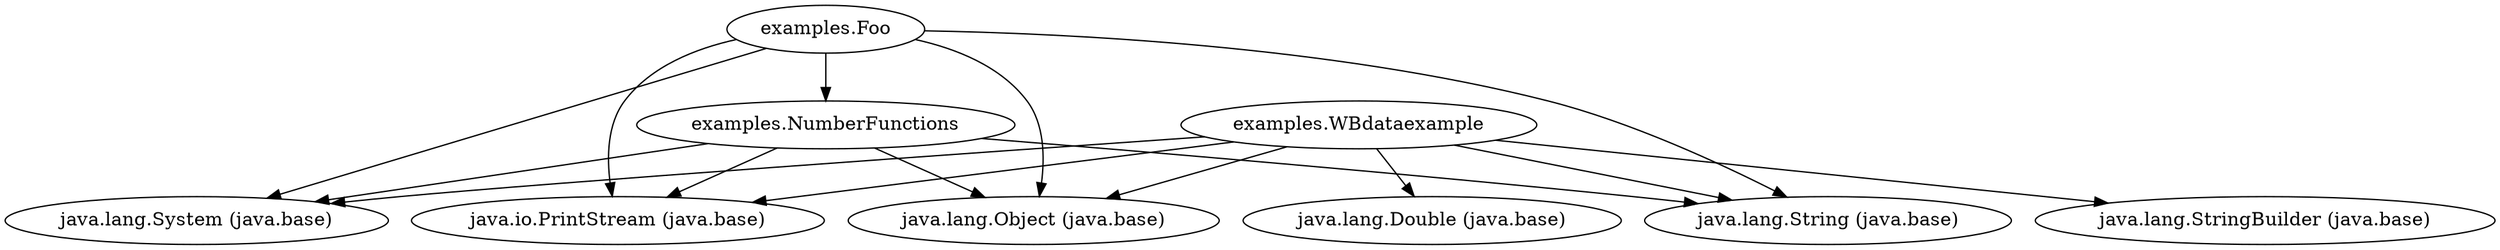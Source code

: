 digraph "examples.jar" {
    // Path: examples.jar
   "examples.Foo"                                     -> "examples.NumberFunctions";
   "examples.Foo"                                     -> "java.io.PrintStream (java.base)";
   "examples.Foo"                                     -> "java.lang.Object (java.base)";
   "examples.Foo"                                     -> "java.lang.String (java.base)";
   "examples.Foo"                                     -> "java.lang.System (java.base)";
   "examples.NumberFunctions"                         -> "java.io.PrintStream (java.base)";
   "examples.NumberFunctions"                         -> "java.lang.Object (java.base)";
   "examples.NumberFunctions"                         -> "java.lang.String (java.base)";
   "examples.NumberFunctions"                         -> "java.lang.System (java.base)";
   "examples.WBdataexample"                           -> "java.io.PrintStream (java.base)";
   "examples.WBdataexample"                           -> "java.lang.Double (java.base)";
   "examples.WBdataexample"                           -> "java.lang.Object (java.base)";
   "examples.WBdataexample"                           -> "java.lang.String (java.base)";
   "examples.WBdataexample"                           -> "java.lang.StringBuilder (java.base)";
   "examples.WBdataexample"                           -> "java.lang.System (java.base)";
}
